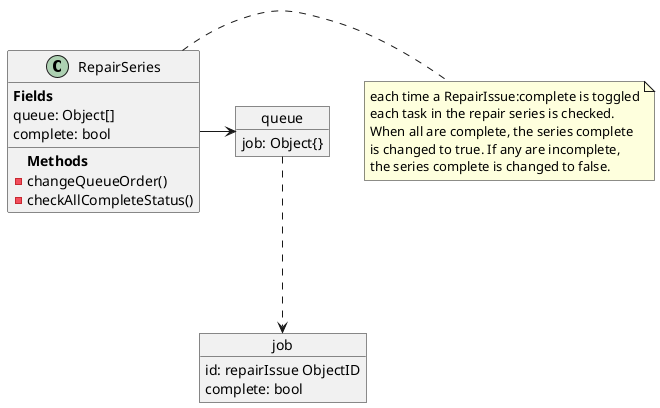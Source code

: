 @startuml


class RepairSeries {
{field}**Fields**
queue: Object[]
complete: bool

{method}**Methods**
- changeQueueOrder()
- checkAllCompleteStatus()
}

note right
each time a RepairIssue:complete is toggled
each task in the repair series is checked.
When all are complete, the series complete
is changed to true. If any are incomplete,
the series complete is changed to false.
end note


object queue{
job: Object{}
}

object job {
id: repairIssue ObjectID
complete: bool
}

RepairSeries -> queue
queue ...> job



@enduml